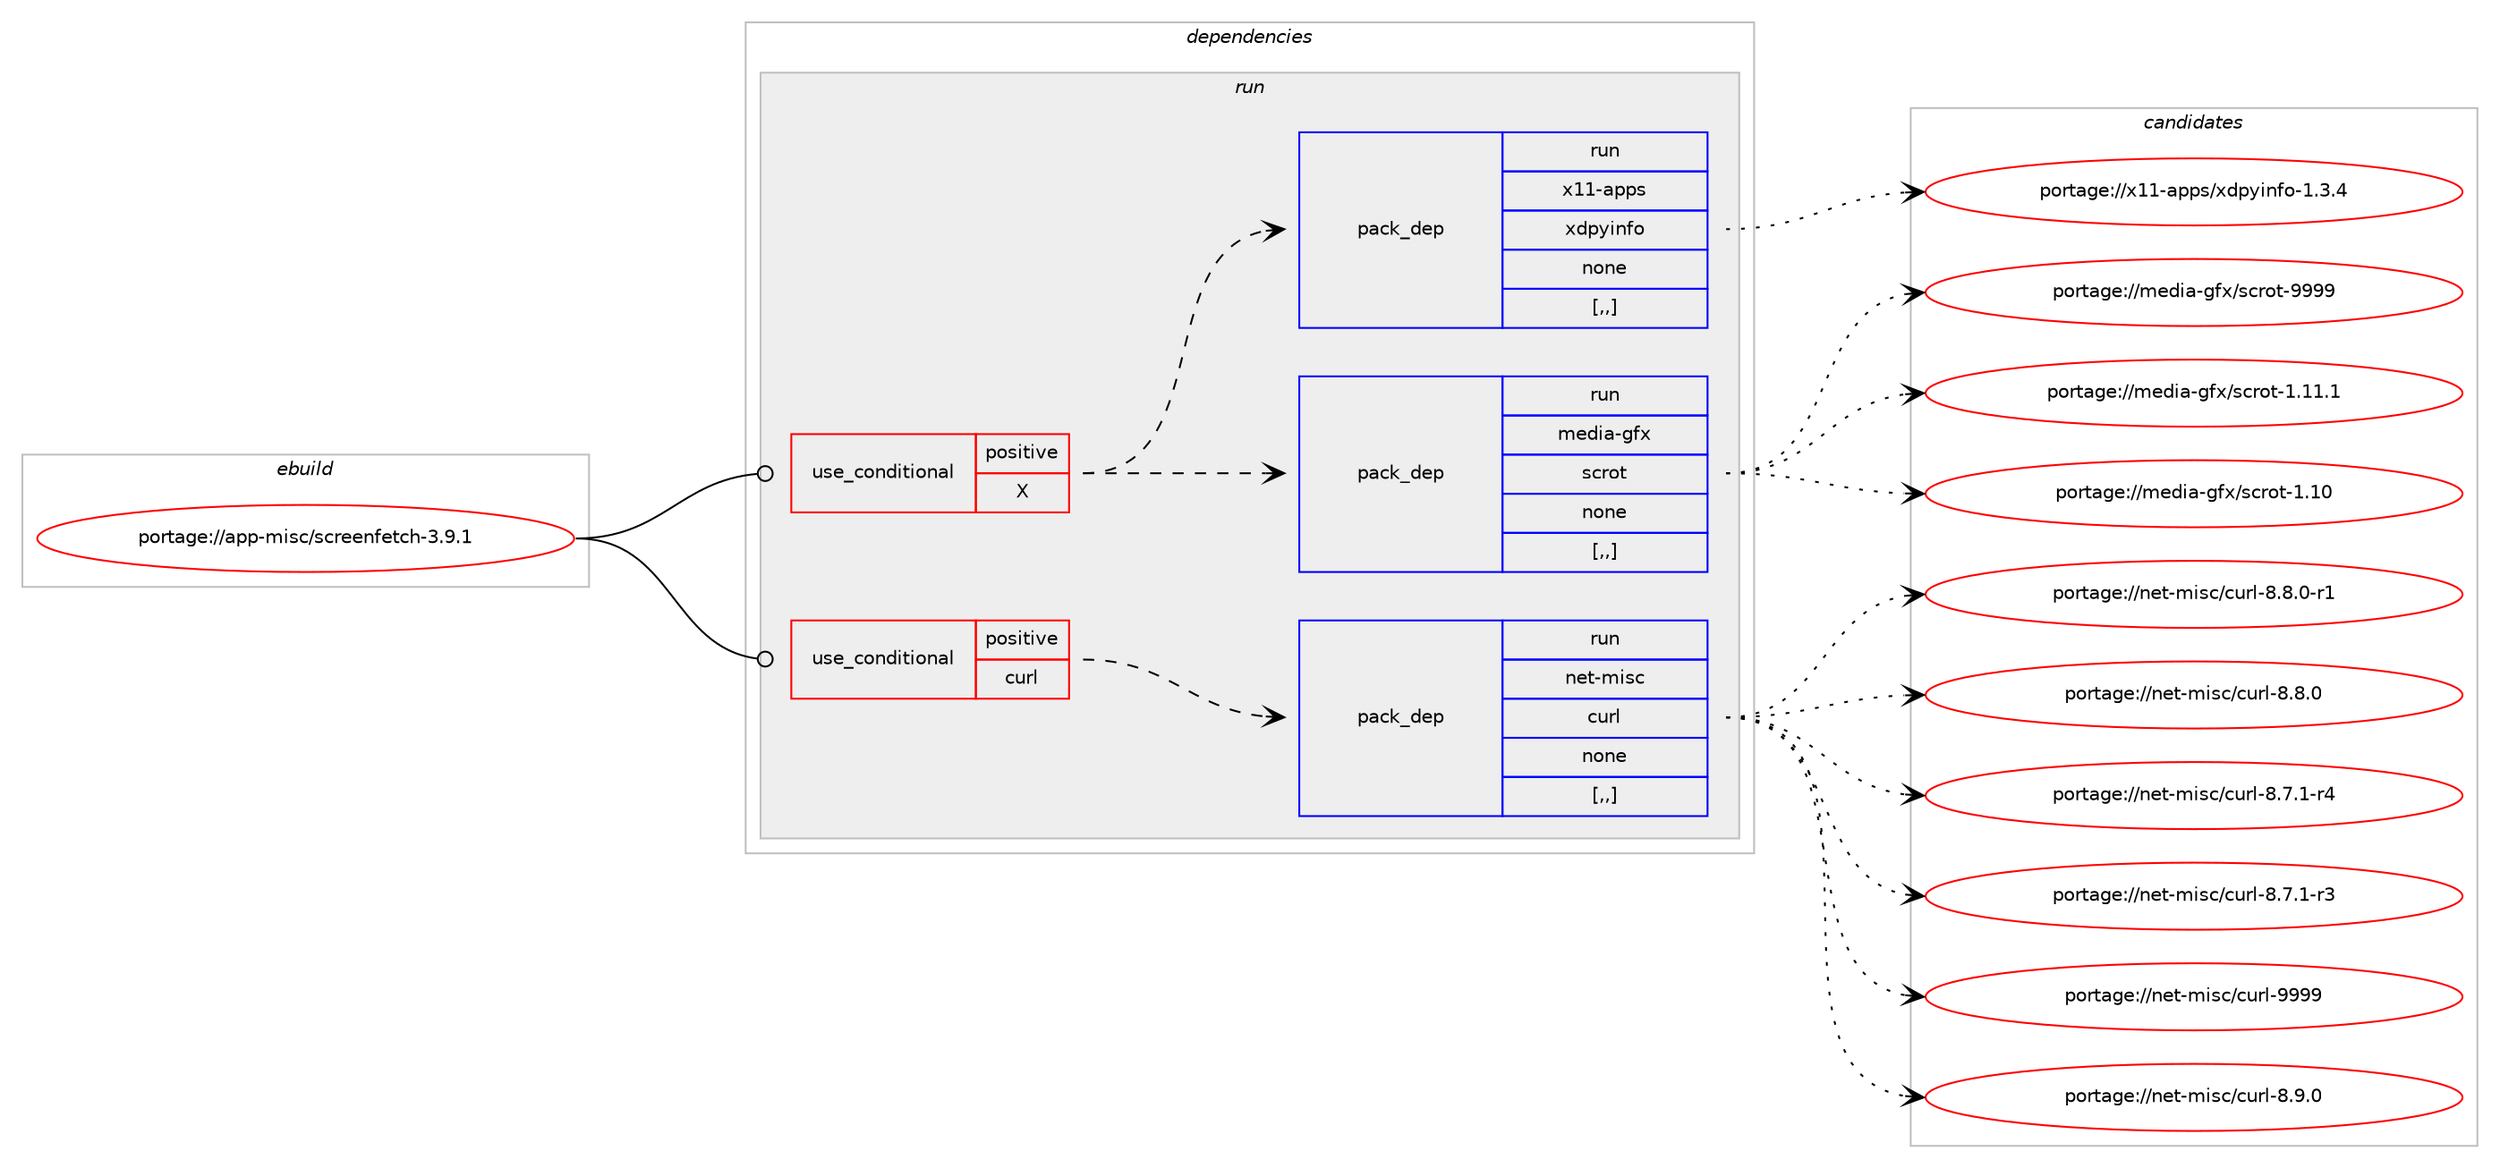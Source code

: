 digraph prolog {

# *************
# Graph options
# *************

newrank=true;
concentrate=true;
compound=true;
graph [rankdir=LR,fontname=Helvetica,fontsize=10,ranksep=1.5];#, ranksep=2.5, nodesep=0.2];
edge  [arrowhead=vee];
node  [fontname=Helvetica,fontsize=10];

# **********
# The ebuild
# **********

subgraph cluster_leftcol {
color=gray;
label=<<i>ebuild</i>>;
id [label="portage://app-misc/screenfetch-3.9.1", color=red, width=4, href="../app-misc/screenfetch-3.9.1.svg"];
}

# ****************
# The dependencies
# ****************

subgraph cluster_midcol {
color=gray;
label=<<i>dependencies</i>>;
subgraph cluster_compile {
fillcolor="#eeeeee";
style=filled;
label=<<i>compile</i>>;
}
subgraph cluster_compileandrun {
fillcolor="#eeeeee";
style=filled;
label=<<i>compile and run</i>>;
}
subgraph cluster_run {
fillcolor="#eeeeee";
style=filled;
label=<<i>run</i>>;
subgraph cond12701 {
dependency43984 [label=<<TABLE BORDER="0" CELLBORDER="1" CELLSPACING="0" CELLPADDING="4"><TR><TD ROWSPAN="3" CELLPADDING="10">use_conditional</TD></TR><TR><TD>positive</TD></TR><TR><TD>X</TD></TR></TABLE>>, shape=none, color=red];
subgraph pack30882 {
dependency43985 [label=<<TABLE BORDER="0" CELLBORDER="1" CELLSPACING="0" CELLPADDING="4" WIDTH="220"><TR><TD ROWSPAN="6" CELLPADDING="30">pack_dep</TD></TR><TR><TD WIDTH="110">run</TD></TR><TR><TD>media-gfx</TD></TR><TR><TD>scrot</TD></TR><TR><TD>none</TD></TR><TR><TD>[,,]</TD></TR></TABLE>>, shape=none, color=blue];
}
dependency43984:e -> dependency43985:w [weight=20,style="dashed",arrowhead="vee"];
subgraph pack30883 {
dependency43986 [label=<<TABLE BORDER="0" CELLBORDER="1" CELLSPACING="0" CELLPADDING="4" WIDTH="220"><TR><TD ROWSPAN="6" CELLPADDING="30">pack_dep</TD></TR><TR><TD WIDTH="110">run</TD></TR><TR><TD>x11-apps</TD></TR><TR><TD>xdpyinfo</TD></TR><TR><TD>none</TD></TR><TR><TD>[,,]</TD></TR></TABLE>>, shape=none, color=blue];
}
dependency43984:e -> dependency43986:w [weight=20,style="dashed",arrowhead="vee"];
}
id:e -> dependency43984:w [weight=20,style="solid",arrowhead="odot"];
subgraph cond12702 {
dependency43987 [label=<<TABLE BORDER="0" CELLBORDER="1" CELLSPACING="0" CELLPADDING="4"><TR><TD ROWSPAN="3" CELLPADDING="10">use_conditional</TD></TR><TR><TD>positive</TD></TR><TR><TD>curl</TD></TR></TABLE>>, shape=none, color=red];
subgraph pack30884 {
dependency43988 [label=<<TABLE BORDER="0" CELLBORDER="1" CELLSPACING="0" CELLPADDING="4" WIDTH="220"><TR><TD ROWSPAN="6" CELLPADDING="30">pack_dep</TD></TR><TR><TD WIDTH="110">run</TD></TR><TR><TD>net-misc</TD></TR><TR><TD>curl</TD></TR><TR><TD>none</TD></TR><TR><TD>[,,]</TD></TR></TABLE>>, shape=none, color=blue];
}
dependency43987:e -> dependency43988:w [weight=20,style="dashed",arrowhead="vee"];
}
id:e -> dependency43987:w [weight=20,style="solid",arrowhead="odot"];
}
}

# **************
# The candidates
# **************

subgraph cluster_choices {
rank=same;
color=gray;
label=<<i>candidates</i>>;

subgraph choice30882 {
color=black;
nodesep=1;
choice109101100105974510310212047115991141111164557575757 [label="portage://media-gfx/scrot-9999", color=red, width=4,href="../media-gfx/scrot-9999.svg"];
choice1091011001059745103102120471159911411111645494649494649 [label="portage://media-gfx/scrot-1.11.1", color=red, width=4,href="../media-gfx/scrot-1.11.1.svg"];
choice109101100105974510310212047115991141111164549464948 [label="portage://media-gfx/scrot-1.10", color=red, width=4,href="../media-gfx/scrot-1.10.svg"];
dependency43985:e -> choice109101100105974510310212047115991141111164557575757:w [style=dotted,weight="100"];
dependency43985:e -> choice1091011001059745103102120471159911411111645494649494649:w [style=dotted,weight="100"];
dependency43985:e -> choice109101100105974510310212047115991141111164549464948:w [style=dotted,weight="100"];
}
subgraph choice30883 {
color=black;
nodesep=1;
choice1204949459711211211547120100112121105110102111454946514652 [label="portage://x11-apps/xdpyinfo-1.3.4", color=red, width=4,href="../x11-apps/xdpyinfo-1.3.4.svg"];
dependency43986:e -> choice1204949459711211211547120100112121105110102111454946514652:w [style=dotted,weight="100"];
}
subgraph choice30884 {
color=black;
nodesep=1;
choice110101116451091051159947991171141084557575757 [label="portage://net-misc/curl-9999", color=red, width=4,href="../net-misc/curl-9999.svg"];
choice11010111645109105115994799117114108455646574648 [label="portage://net-misc/curl-8.9.0", color=red, width=4,href="../net-misc/curl-8.9.0.svg"];
choice110101116451091051159947991171141084556465646484511449 [label="portage://net-misc/curl-8.8.0-r1", color=red, width=4,href="../net-misc/curl-8.8.0-r1.svg"];
choice11010111645109105115994799117114108455646564648 [label="portage://net-misc/curl-8.8.0", color=red, width=4,href="../net-misc/curl-8.8.0.svg"];
choice110101116451091051159947991171141084556465546494511452 [label="portage://net-misc/curl-8.7.1-r4", color=red, width=4,href="../net-misc/curl-8.7.1-r4.svg"];
choice110101116451091051159947991171141084556465546494511451 [label="portage://net-misc/curl-8.7.1-r3", color=red, width=4,href="../net-misc/curl-8.7.1-r3.svg"];
dependency43988:e -> choice110101116451091051159947991171141084557575757:w [style=dotted,weight="100"];
dependency43988:e -> choice11010111645109105115994799117114108455646574648:w [style=dotted,weight="100"];
dependency43988:e -> choice110101116451091051159947991171141084556465646484511449:w [style=dotted,weight="100"];
dependency43988:e -> choice11010111645109105115994799117114108455646564648:w [style=dotted,weight="100"];
dependency43988:e -> choice110101116451091051159947991171141084556465546494511452:w [style=dotted,weight="100"];
dependency43988:e -> choice110101116451091051159947991171141084556465546494511451:w [style=dotted,weight="100"];
}
}

}
